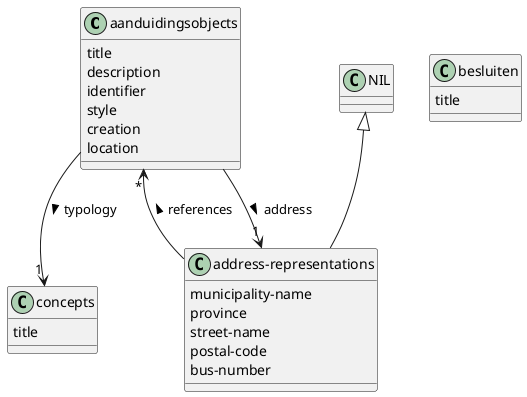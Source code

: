 @startuml
set namespaceSeparator none
class "aanduidingsobjects"
"aanduidingsobjects" : title
"aanduidingsobjects" : description
"aanduidingsobjects" : identifier
"aanduidingsobjects" : style
"aanduidingsobjects" : creation
"aanduidingsobjects" : location
"aanduidingsobjects" --> "1" "address-representations" : address > 
"aanduidingsobjects" --> "1" "concepts" : typology > 
class "address-representations"
"address-representations" : municipality-name
"address-representations" : province
"address-representations" : street-name
"address-representations" : postal-code
"address-representations" : bus-number
"address-representations" --> "*" "aanduidingsobjects" : references > 
"NIL" <|-- "address-representations"
class "NIL"
class "besluiten"
"besluiten" : title
class "concepts"
"concepts" : title
@enduml
